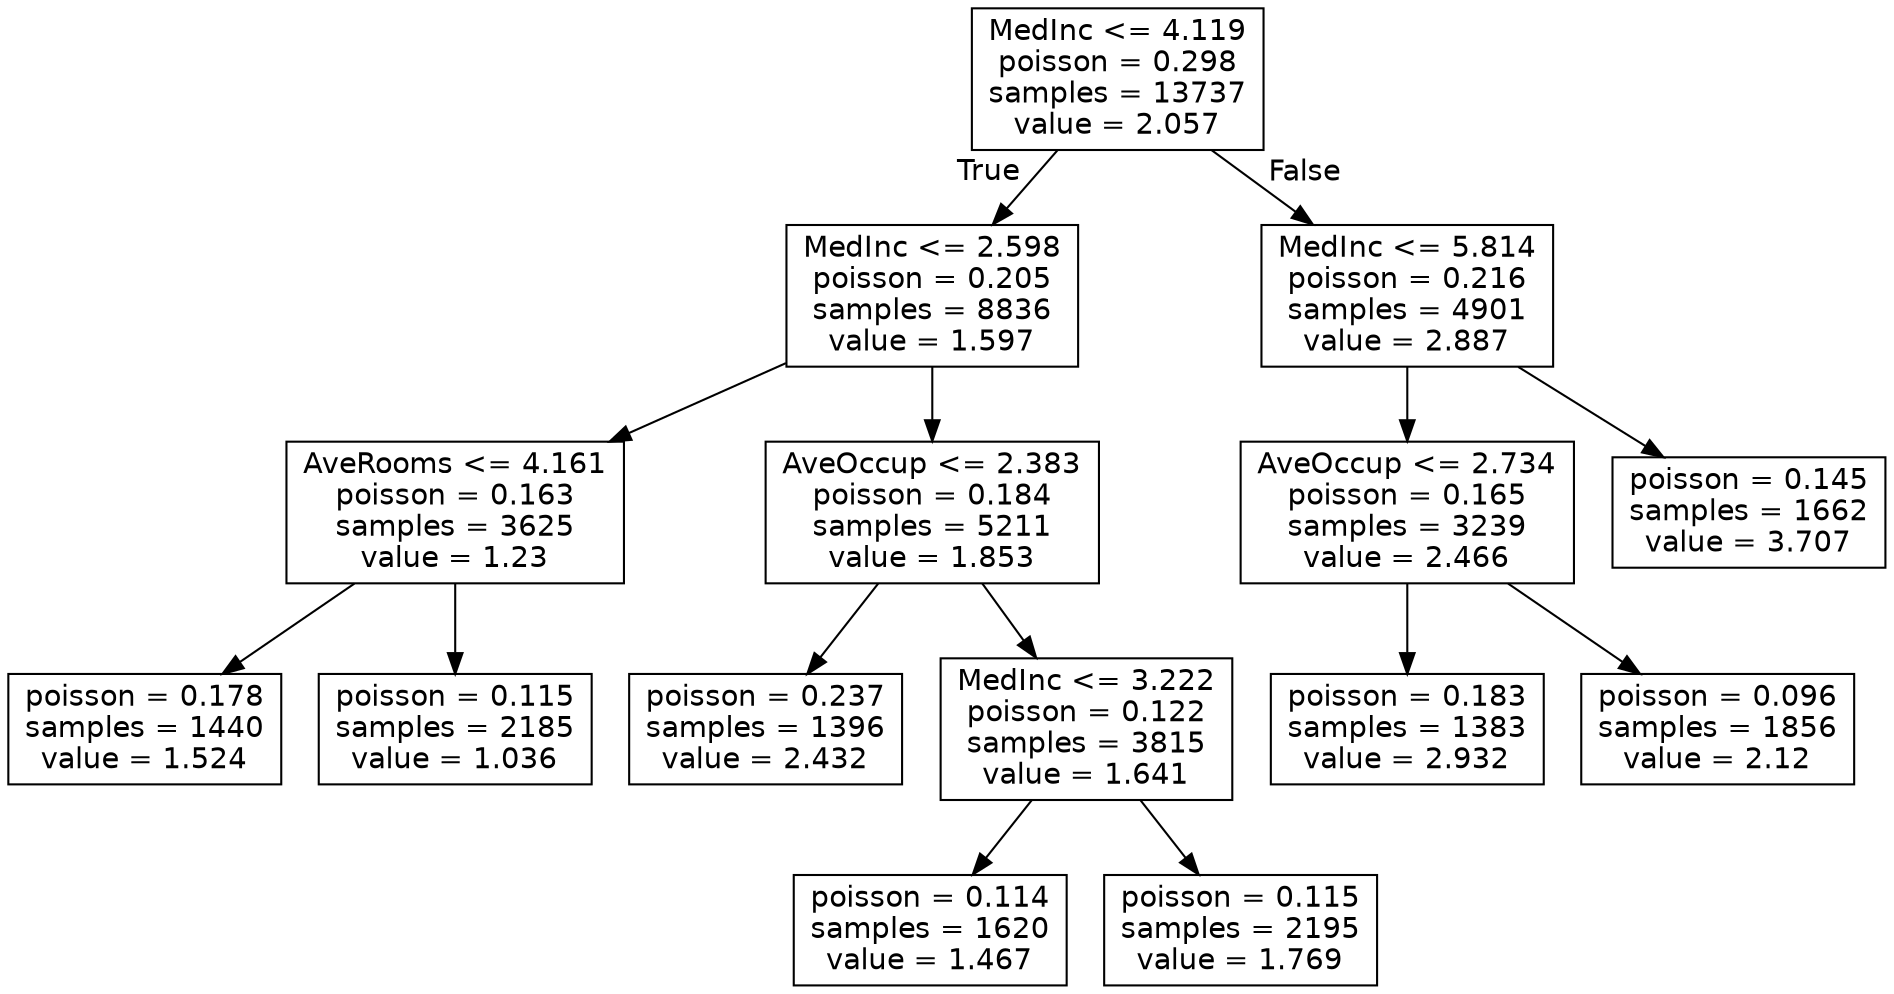 digraph Tree {
node [shape=box, fontname="helvetica"] ;
edge [fontname="helvetica"] ;
0 [label="MedInc <= 4.119\npoisson = 0.298\nsamples = 13737\nvalue = 2.057"] ;
1 [label="MedInc <= 2.598\npoisson = 0.205\nsamples = 8836\nvalue = 1.597"] ;
0 -> 1 [labeldistance=2.5, labelangle=45, headlabel="True"] ;
2 [label="AveRooms <= 4.161\npoisson = 0.163\nsamples = 3625\nvalue = 1.23"] ;
1 -> 2 ;
3 [label="poisson = 0.178\nsamples = 1440\nvalue = 1.524"] ;
2 -> 3 ;
4 [label="poisson = 0.115\nsamples = 2185\nvalue = 1.036"] ;
2 -> 4 ;
5 [label="AveOccup <= 2.383\npoisson = 0.184\nsamples = 5211\nvalue = 1.853"] ;
1 -> 5 ;
6 [label="poisson = 0.237\nsamples = 1396\nvalue = 2.432"] ;
5 -> 6 ;
7 [label="MedInc <= 3.222\npoisson = 0.122\nsamples = 3815\nvalue = 1.641"] ;
5 -> 7 ;
8 [label="poisson = 0.114\nsamples = 1620\nvalue = 1.467"] ;
7 -> 8 ;
9 [label="poisson = 0.115\nsamples = 2195\nvalue = 1.769"] ;
7 -> 9 ;
10 [label="MedInc <= 5.814\npoisson = 0.216\nsamples = 4901\nvalue = 2.887"] ;
0 -> 10 [labeldistance=2.5, labelangle=-45, headlabel="False"] ;
11 [label="AveOccup <= 2.734\npoisson = 0.165\nsamples = 3239\nvalue = 2.466"] ;
10 -> 11 ;
12 [label="poisson = 0.183\nsamples = 1383\nvalue = 2.932"] ;
11 -> 12 ;
13 [label="poisson = 0.096\nsamples = 1856\nvalue = 2.12"] ;
11 -> 13 ;
14 [label="poisson = 0.145\nsamples = 1662\nvalue = 3.707"] ;
10 -> 14 ;
}
